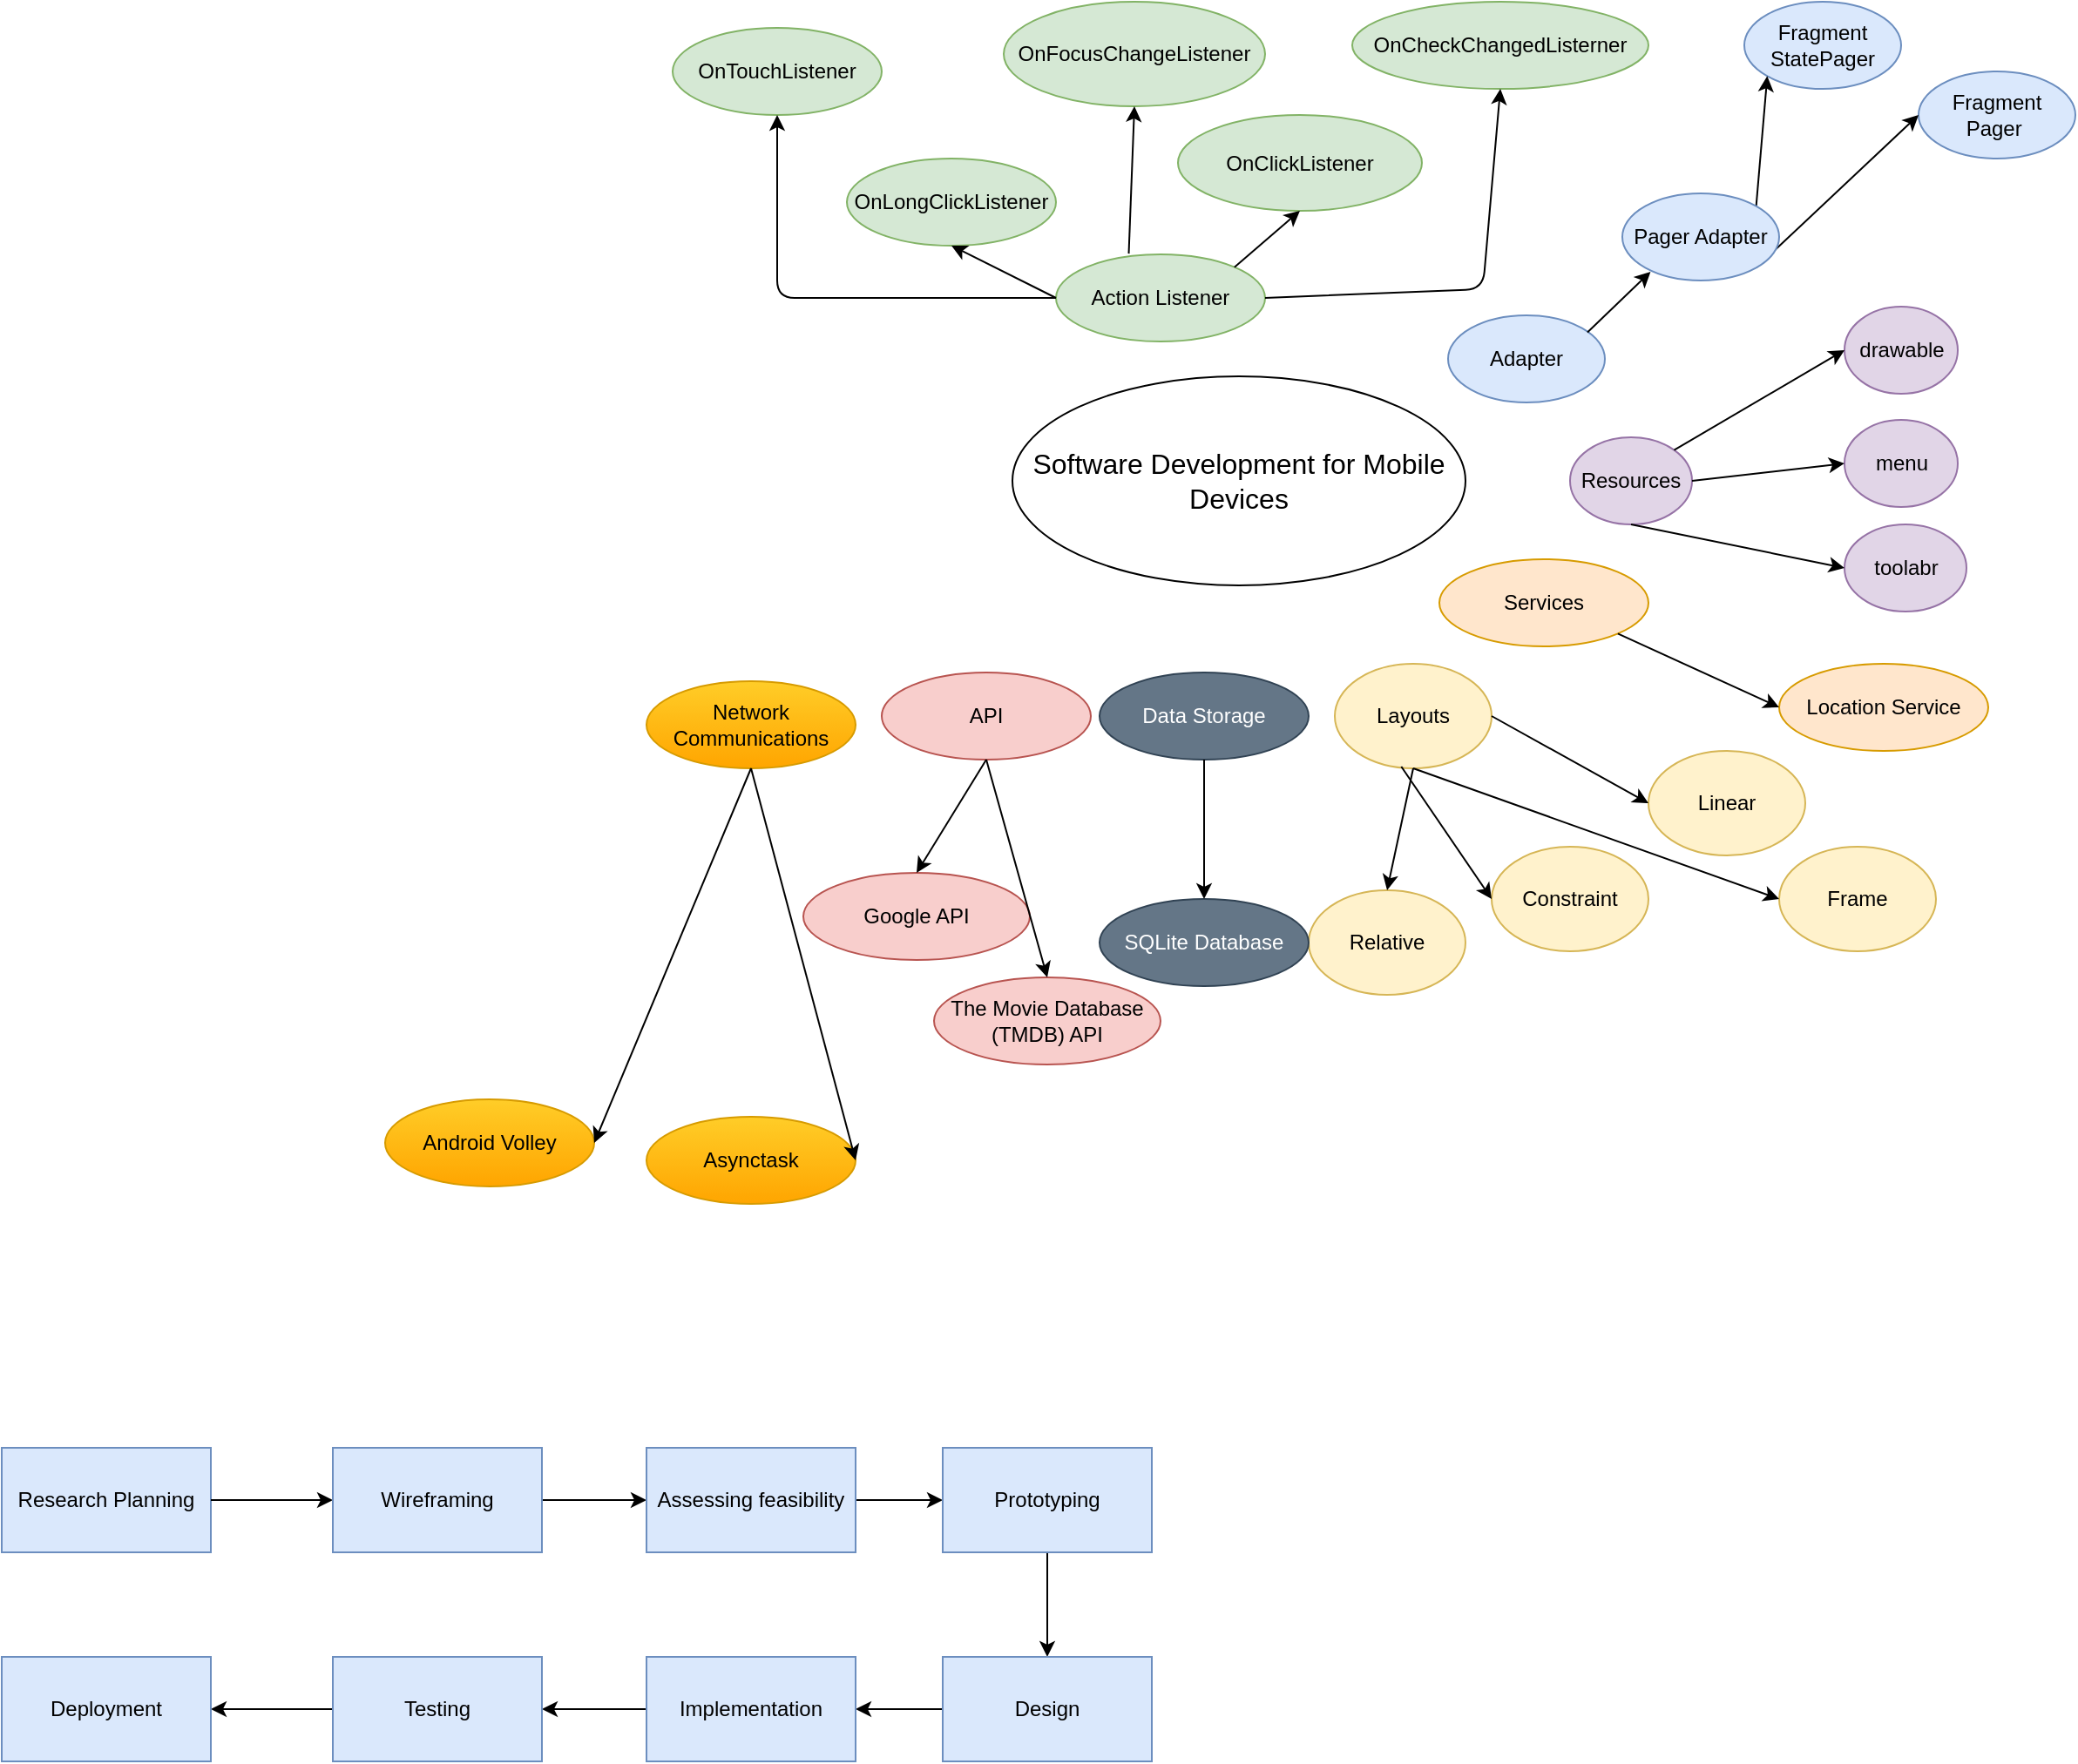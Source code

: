 <mxfile version="13.10.6" type="github">
  <diagram id="_IcGMIGTIdPKFYpLK2mo" name="Page-1">
    <mxGraphModel dx="1673" dy="934" grid="1" gridSize="10" guides="1" tooltips="1" connect="1" arrows="1" fold="1" page="1" pageScale="1" pageWidth="850" pageHeight="1100" math="0" shadow="0">
      <root>
        <mxCell id="0" />
        <mxCell id="1" parent="0" />
        <mxCell id="GZ2_ms9fhdKO5eDh5p_e-1" value="&lt;font style=&quot;font-size: 16px&quot;&gt;Software Development for Mobile Devices&lt;/font&gt;" style="ellipse;whiteSpace=wrap;html=1;" parent="1" vertex="1">
          <mxGeometry x="680" y="265" width="260" height="120" as="geometry" />
        </mxCell>
        <mxCell id="vNKZ11IszwrZXHyL2043-1" value="Research Planning" style="rounded=0;whiteSpace=wrap;html=1;fillColor=#dae8fc;strokeColor=#6c8ebf;" vertex="1" parent="1">
          <mxGeometry x="100" y="880" width="120" height="60" as="geometry" />
        </mxCell>
        <mxCell id="vNKZ11IszwrZXHyL2043-2" value="" style="endArrow=classic;html=1;exitX=1;exitY=0.5;exitDx=0;exitDy=0;" edge="1" parent="1" source="vNKZ11IszwrZXHyL2043-1">
          <mxGeometry width="50" height="50" relative="1" as="geometry">
            <mxPoint x="270" y="930" as="sourcePoint" />
            <mxPoint x="290" y="910" as="targetPoint" />
          </mxGeometry>
        </mxCell>
        <mxCell id="vNKZ11IszwrZXHyL2043-14" value="" style="edgeStyle=orthogonalEdgeStyle;rounded=0;orthogonalLoop=1;jettySize=auto;html=1;" edge="1" parent="1" source="vNKZ11IszwrZXHyL2043-3" target="vNKZ11IszwrZXHyL2043-4">
          <mxGeometry relative="1" as="geometry" />
        </mxCell>
        <mxCell id="vNKZ11IszwrZXHyL2043-3" value="Wireframing" style="rounded=0;whiteSpace=wrap;html=1;fillColor=#dae8fc;strokeColor=#6c8ebf;" vertex="1" parent="1">
          <mxGeometry x="290" y="880" width="120" height="60" as="geometry" />
        </mxCell>
        <mxCell id="vNKZ11IszwrZXHyL2043-15" value="" style="edgeStyle=orthogonalEdgeStyle;rounded=0;orthogonalLoop=1;jettySize=auto;html=1;" edge="1" parent="1" source="vNKZ11IszwrZXHyL2043-4" target="vNKZ11IszwrZXHyL2043-5">
          <mxGeometry relative="1" as="geometry" />
        </mxCell>
        <mxCell id="vNKZ11IszwrZXHyL2043-4" value="Assessing feasibility" style="rounded=0;whiteSpace=wrap;html=1;fillColor=#dae8fc;strokeColor=#6c8ebf;" vertex="1" parent="1">
          <mxGeometry x="470" y="880" width="120" height="60" as="geometry" />
        </mxCell>
        <mxCell id="vNKZ11IszwrZXHyL2043-16" value="" style="edgeStyle=orthogonalEdgeStyle;rounded=0;orthogonalLoop=1;jettySize=auto;html=1;" edge="1" parent="1" source="vNKZ11IszwrZXHyL2043-5" target="vNKZ11IszwrZXHyL2043-7">
          <mxGeometry relative="1" as="geometry" />
        </mxCell>
        <mxCell id="vNKZ11IszwrZXHyL2043-5" value="Prototyping" style="rounded=0;whiteSpace=wrap;html=1;fillColor=#dae8fc;strokeColor=#6c8ebf;" vertex="1" parent="1">
          <mxGeometry x="640" y="880" width="120" height="60" as="geometry" />
        </mxCell>
        <mxCell id="vNKZ11IszwrZXHyL2043-17" value="" style="edgeStyle=orthogonalEdgeStyle;rounded=0;orthogonalLoop=1;jettySize=auto;html=1;" edge="1" parent="1" source="vNKZ11IszwrZXHyL2043-7" target="vNKZ11IszwrZXHyL2043-8">
          <mxGeometry relative="1" as="geometry" />
        </mxCell>
        <mxCell id="vNKZ11IszwrZXHyL2043-7" value="Design" style="rounded=0;whiteSpace=wrap;html=1;fillColor=#dae8fc;strokeColor=#6c8ebf;" vertex="1" parent="1">
          <mxGeometry x="640" y="1000" width="120" height="60" as="geometry" />
        </mxCell>
        <mxCell id="vNKZ11IszwrZXHyL2043-18" value="" style="edgeStyle=orthogonalEdgeStyle;rounded=0;orthogonalLoop=1;jettySize=auto;html=1;" edge="1" parent="1" source="vNKZ11IszwrZXHyL2043-8" target="vNKZ11IszwrZXHyL2043-9">
          <mxGeometry relative="1" as="geometry" />
        </mxCell>
        <mxCell id="vNKZ11IszwrZXHyL2043-8" value="Implementation" style="rounded=0;whiteSpace=wrap;html=1;fillColor=#dae8fc;strokeColor=#6c8ebf;" vertex="1" parent="1">
          <mxGeometry x="470" y="1000" width="120" height="60" as="geometry" />
        </mxCell>
        <mxCell id="vNKZ11IszwrZXHyL2043-19" value="" style="edgeStyle=orthogonalEdgeStyle;rounded=0;orthogonalLoop=1;jettySize=auto;html=1;" edge="1" parent="1" source="vNKZ11IszwrZXHyL2043-9" target="vNKZ11IszwrZXHyL2043-10">
          <mxGeometry relative="1" as="geometry" />
        </mxCell>
        <mxCell id="vNKZ11IszwrZXHyL2043-9" value="Testing" style="rounded=0;whiteSpace=wrap;html=1;fillColor=#dae8fc;strokeColor=#6c8ebf;" vertex="1" parent="1">
          <mxGeometry x="290" y="1000" width="120" height="60" as="geometry" />
        </mxCell>
        <mxCell id="vNKZ11IszwrZXHyL2043-10" value="Deployment" style="rounded=0;whiteSpace=wrap;html=1;fillColor=#dae8fc;strokeColor=#6c8ebf;" vertex="1" parent="1">
          <mxGeometry x="100" y="1000" width="120" height="60" as="geometry" />
        </mxCell>
        <mxCell id="vNKZ11IszwrZXHyL2043-20" value="Layouts" style="ellipse;whiteSpace=wrap;html=1;fillColor=#fff2cc;strokeColor=#d6b656;" vertex="1" parent="1">
          <mxGeometry x="865" y="430" width="90" height="60" as="geometry" />
        </mxCell>
        <mxCell id="vNKZ11IszwrZXHyL2043-21" value="Adapter" style="ellipse;whiteSpace=wrap;html=1;fillColor=#dae8fc;strokeColor=#6c8ebf;" vertex="1" parent="1">
          <mxGeometry x="930" y="230" width="90" height="50" as="geometry" />
        </mxCell>
        <mxCell id="vNKZ11IszwrZXHyL2043-22" value="Services" style="ellipse;whiteSpace=wrap;html=1;fillColor=#ffe6cc;strokeColor=#d79b00;" vertex="1" parent="1">
          <mxGeometry x="925" y="370" width="120" height="50" as="geometry" />
        </mxCell>
        <mxCell id="vNKZ11IszwrZXHyL2043-25" value="Action Listener" style="ellipse;whiteSpace=wrap;html=1;fillColor=#d5e8d4;strokeColor=#82b366;" vertex="1" parent="1">
          <mxGeometry x="705" y="195" width="120" height="50" as="geometry" />
        </mxCell>
        <mxCell id="vNKZ11IszwrZXHyL2043-26" value="Relative" style="ellipse;whiteSpace=wrap;html=1;fillColor=#fff2cc;strokeColor=#d6b656;" vertex="1" parent="1">
          <mxGeometry x="850" y="560" width="90" height="60" as="geometry" />
        </mxCell>
        <mxCell id="vNKZ11IszwrZXHyL2043-27" value="Constraint" style="ellipse;whiteSpace=wrap;html=1;fillColor=#fff2cc;strokeColor=#d6b656;" vertex="1" parent="1">
          <mxGeometry x="955" y="535" width="90" height="60" as="geometry" />
        </mxCell>
        <mxCell id="vNKZ11IszwrZXHyL2043-28" value="Linear" style="ellipse;whiteSpace=wrap;html=1;fillColor=#fff2cc;strokeColor=#d6b656;" vertex="1" parent="1">
          <mxGeometry x="1045" y="480" width="90" height="60" as="geometry" />
        </mxCell>
        <mxCell id="vNKZ11IszwrZXHyL2043-29" value="Frame" style="ellipse;whiteSpace=wrap;html=1;fillColor=#fff2cc;strokeColor=#d6b656;" vertex="1" parent="1">
          <mxGeometry x="1120" y="535" width="90" height="60" as="geometry" />
        </mxCell>
        <mxCell id="vNKZ11IszwrZXHyL2043-35" value="" style="endArrow=classic;html=1;exitX=1;exitY=0.5;exitDx=0;exitDy=0;entryX=0;entryY=0.5;entryDx=0;entryDy=0;" edge="1" parent="1" source="vNKZ11IszwrZXHyL2043-20" target="vNKZ11IszwrZXHyL2043-28">
          <mxGeometry width="50" height="50" relative="1" as="geometry">
            <mxPoint x="955" y="545" as="sourcePoint" />
            <mxPoint x="1005" y="545" as="targetPoint" />
          </mxGeometry>
        </mxCell>
        <mxCell id="vNKZ11IszwrZXHyL2043-36" value="" style="endArrow=classic;html=1;exitX=0.5;exitY=1;exitDx=0;exitDy=0;entryX=0;entryY=0.5;entryDx=0;entryDy=0;" edge="1" parent="1" source="vNKZ11IszwrZXHyL2043-20" target="vNKZ11IszwrZXHyL2043-29">
          <mxGeometry width="50" height="50" relative="1" as="geometry">
            <mxPoint x="855" y="635" as="sourcePoint" />
            <mxPoint x="905" y="585" as="targetPoint" />
          </mxGeometry>
        </mxCell>
        <mxCell id="vNKZ11IszwrZXHyL2043-37" value="" style="endArrow=classic;html=1;exitX=0.424;exitY=0.983;exitDx=0;exitDy=0;exitPerimeter=0;entryX=0;entryY=0.5;entryDx=0;entryDy=0;" edge="1" parent="1" source="vNKZ11IszwrZXHyL2043-20" target="vNKZ11IszwrZXHyL2043-27">
          <mxGeometry width="50" height="50" relative="1" as="geometry">
            <mxPoint x="785" y="625" as="sourcePoint" />
            <mxPoint x="835" y="575" as="targetPoint" />
          </mxGeometry>
        </mxCell>
        <mxCell id="vNKZ11IszwrZXHyL2043-39" value="Fragment Pager&amp;nbsp;" style="ellipse;whiteSpace=wrap;html=1;fillColor=#dae8fc;strokeColor=#6c8ebf;" vertex="1" parent="1">
          <mxGeometry x="1200" y="90" width="90" height="50" as="geometry" />
        </mxCell>
        <mxCell id="vNKZ11IszwrZXHyL2043-40" value="Fragment StatePager" style="ellipse;whiteSpace=wrap;html=1;fillColor=#dae8fc;strokeColor=#6c8ebf;" vertex="1" parent="1">
          <mxGeometry x="1100" y="50" width="90" height="50" as="geometry" />
        </mxCell>
        <mxCell id="vNKZ11IszwrZXHyL2043-41" value="" style="endArrow=classic;html=1;exitX=1;exitY=1;exitDx=0;exitDy=0;entryX=0;entryY=0.5;entryDx=0;entryDy=0;" edge="1" parent="1" source="vNKZ11IszwrZXHyL2043-53" target="vNKZ11IszwrZXHyL2043-39">
          <mxGeometry width="50" height="50" relative="1" as="geometry">
            <mxPoint x="1000" y="500" as="sourcePoint" />
            <mxPoint x="1050" y="450" as="targetPoint" />
          </mxGeometry>
        </mxCell>
        <mxCell id="vNKZ11IszwrZXHyL2043-42" value="" style="endArrow=classic;html=1;exitX=1;exitY=0;exitDx=0;exitDy=0;entryX=0;entryY=1;entryDx=0;entryDy=0;" edge="1" parent="1" source="vNKZ11IszwrZXHyL2043-53" target="vNKZ11IszwrZXHyL2043-40">
          <mxGeometry width="50" height="50" relative="1" as="geometry">
            <mxPoint x="1210" y="330" as="sourcePoint" />
            <mxPoint x="1260" y="280" as="targetPoint" />
          </mxGeometry>
        </mxCell>
        <mxCell id="vNKZ11IszwrZXHyL2043-43" value="OnClickListener" style="ellipse;whiteSpace=wrap;html=1;fillColor=#d5e8d4;strokeColor=#82b366;" vertex="1" parent="1">
          <mxGeometry x="775" y="115" width="140" height="55" as="geometry" />
        </mxCell>
        <mxCell id="vNKZ11IszwrZXHyL2043-44" value="OnCheckChangedListerner" style="ellipse;whiteSpace=wrap;html=1;fillColor=#d5e8d4;strokeColor=#82b366;" vertex="1" parent="1">
          <mxGeometry x="875" y="50" width="170" height="50" as="geometry" />
        </mxCell>
        <mxCell id="vNKZ11IszwrZXHyL2043-45" value="OnTouchListener" style="ellipse;whiteSpace=wrap;html=1;fillColor=#d5e8d4;strokeColor=#82b366;" vertex="1" parent="1">
          <mxGeometry x="485" y="65" width="120" height="50" as="geometry" />
        </mxCell>
        <mxCell id="vNKZ11IszwrZXHyL2043-46" value="OnLongClickListener" style="ellipse;whiteSpace=wrap;html=1;fillColor=#d5e8d4;strokeColor=#82b366;" vertex="1" parent="1">
          <mxGeometry x="585" y="140" width="120" height="50" as="geometry" />
        </mxCell>
        <mxCell id="vNKZ11IszwrZXHyL2043-47" value="OnFocusChangeListener" style="ellipse;whiteSpace=wrap;html=1;fillColor=#d5e8d4;strokeColor=#82b366;" vertex="1" parent="1">
          <mxGeometry x="675" y="50" width="150" height="60" as="geometry" />
        </mxCell>
        <mxCell id="vNKZ11IszwrZXHyL2043-48" value="" style="endArrow=classic;html=1;exitX=0;exitY=0.5;exitDx=0;exitDy=0;entryX=0.5;entryY=1;entryDx=0;entryDy=0;" edge="1" parent="1" source="vNKZ11IszwrZXHyL2043-25" target="vNKZ11IszwrZXHyL2043-46">
          <mxGeometry width="50" height="50" relative="1" as="geometry">
            <mxPoint x="705" y="335" as="sourcePoint" />
            <mxPoint x="755" y="285" as="targetPoint" />
          </mxGeometry>
        </mxCell>
        <mxCell id="vNKZ11IszwrZXHyL2043-49" value="" style="endArrow=classic;html=1;entryX=0.5;entryY=1;entryDx=0;entryDy=0;exitX=0;exitY=0.5;exitDx=0;exitDy=0;" edge="1" parent="1" source="vNKZ11IszwrZXHyL2043-25" target="vNKZ11IszwrZXHyL2043-45">
          <mxGeometry width="50" height="50" relative="1" as="geometry">
            <mxPoint x="645" y="325" as="sourcePoint" />
            <mxPoint x="695" y="275" as="targetPoint" />
            <Array as="points">
              <mxPoint x="545" y="220" />
            </Array>
          </mxGeometry>
        </mxCell>
        <mxCell id="vNKZ11IszwrZXHyL2043-50" value="" style="endArrow=classic;html=1;entryX=0.5;entryY=1;entryDx=0;entryDy=0;exitX=1;exitY=0.5;exitDx=0;exitDy=0;" edge="1" parent="1" source="vNKZ11IszwrZXHyL2043-25" target="vNKZ11IszwrZXHyL2043-44">
          <mxGeometry width="50" height="50" relative="1" as="geometry">
            <mxPoint x="705" y="325" as="sourcePoint" />
            <mxPoint x="755" y="275" as="targetPoint" />
            <Array as="points">
              <mxPoint x="950" y="215" />
            </Array>
          </mxGeometry>
        </mxCell>
        <mxCell id="vNKZ11IszwrZXHyL2043-51" value="" style="endArrow=classic;html=1;entryX=0.5;entryY=1;entryDx=0;entryDy=0;exitX=0.348;exitY=-0.009;exitDx=0;exitDy=0;exitPerimeter=0;" edge="1" parent="1" source="vNKZ11IszwrZXHyL2043-25" target="vNKZ11IszwrZXHyL2043-47">
          <mxGeometry width="50" height="50" relative="1" as="geometry">
            <mxPoint x="695" y="315" as="sourcePoint" />
            <mxPoint x="745" y="265" as="targetPoint" />
          </mxGeometry>
        </mxCell>
        <mxCell id="vNKZ11IszwrZXHyL2043-52" value="" style="endArrow=classic;html=1;entryX=0.5;entryY=1;entryDx=0;entryDy=0;exitX=1;exitY=0;exitDx=0;exitDy=0;" edge="1" parent="1" source="vNKZ11IszwrZXHyL2043-25" target="vNKZ11IszwrZXHyL2043-43">
          <mxGeometry width="50" height="50" relative="1" as="geometry">
            <mxPoint x="685" y="295" as="sourcePoint" />
            <mxPoint x="735" y="245" as="targetPoint" />
          </mxGeometry>
        </mxCell>
        <mxCell id="vNKZ11IszwrZXHyL2043-53" value="Pager Adapter" style="ellipse;whiteSpace=wrap;html=1;fillColor=#dae8fc;strokeColor=#6c8ebf;" vertex="1" parent="1">
          <mxGeometry x="1030" y="160" width="90" height="50" as="geometry" />
        </mxCell>
        <mxCell id="vNKZ11IszwrZXHyL2043-54" value="" style="endArrow=classic;html=1;exitX=1;exitY=0;exitDx=0;exitDy=0;entryX=0;entryY=1;entryDx=0;entryDy=0;" edge="1" parent="1">
          <mxGeometry width="50" height="50" relative="1" as="geometry">
            <mxPoint x="1010.004" y="239.739" as="sourcePoint" />
            <mxPoint x="1046.196" y="205.001" as="targetPoint" />
          </mxGeometry>
        </mxCell>
        <mxCell id="vNKZ11IszwrZXHyL2043-55" value="Location Service" style="ellipse;whiteSpace=wrap;html=1;fillColor=#ffe6cc;strokeColor=#d79b00;" vertex="1" parent="1">
          <mxGeometry x="1120" y="430" width="120" height="50" as="geometry" />
        </mxCell>
        <mxCell id="vNKZ11IszwrZXHyL2043-56" value="API" style="ellipse;whiteSpace=wrap;html=1;fillColor=#f8cecc;strokeColor=#b85450;" vertex="1" parent="1">
          <mxGeometry x="605" y="435" width="120" height="50" as="geometry" />
        </mxCell>
        <mxCell id="vNKZ11IszwrZXHyL2043-57" value="Resources" style="ellipse;whiteSpace=wrap;html=1;fillColor=#e1d5e7;strokeColor=#9673a6;" vertex="1" parent="1">
          <mxGeometry x="1000.0" y="300" width="70" height="50" as="geometry" />
        </mxCell>
        <mxCell id="vNKZ11IszwrZXHyL2043-59" value="drawable" style="ellipse;whiteSpace=wrap;html=1;fillColor=#e1d5e7;strokeColor=#9673a6;" vertex="1" parent="1">
          <mxGeometry x="1157.5" y="225" width="65" height="50" as="geometry" />
        </mxCell>
        <mxCell id="vNKZ11IszwrZXHyL2043-60" value="menu" style="ellipse;whiteSpace=wrap;html=1;fillColor=#e1d5e7;strokeColor=#9673a6;" vertex="1" parent="1">
          <mxGeometry x="1157.5" y="290" width="65" height="50" as="geometry" />
        </mxCell>
        <mxCell id="vNKZ11IszwrZXHyL2043-61" value="toolabr" style="ellipse;whiteSpace=wrap;html=1;fillColor=#e1d5e7;strokeColor=#9673a6;" vertex="1" parent="1">
          <mxGeometry x="1157.5" y="350" width="70" height="50" as="geometry" />
        </mxCell>
        <mxCell id="vNKZ11IszwrZXHyL2043-62" value="" style="endArrow=classic;html=1;exitX=1;exitY=1;exitDx=0;exitDy=0;entryX=0;entryY=0.5;entryDx=0;entryDy=0;" edge="1" parent="1" source="vNKZ11IszwrZXHyL2043-22" target="vNKZ11IszwrZXHyL2043-55">
          <mxGeometry width="50" height="50" relative="1" as="geometry">
            <mxPoint x="870" y="640" as="sourcePoint" />
            <mxPoint x="920" y="590" as="targetPoint" />
          </mxGeometry>
        </mxCell>
        <mxCell id="vNKZ11IszwrZXHyL2043-63" value="" style="endArrow=classic;html=1;exitX=1;exitY=0;exitDx=0;exitDy=0;entryX=0;entryY=0.5;entryDx=0;entryDy=0;" edge="1" parent="1" source="vNKZ11IszwrZXHyL2043-57" target="vNKZ11IszwrZXHyL2043-59">
          <mxGeometry width="50" height="50" relative="1" as="geometry">
            <mxPoint x="1375" y="550" as="sourcePoint" />
            <mxPoint x="1425" y="500" as="targetPoint" />
          </mxGeometry>
        </mxCell>
        <mxCell id="vNKZ11IszwrZXHyL2043-64" value="" style="endArrow=classic;html=1;exitX=1;exitY=0.5;exitDx=0;exitDy=0;entryX=0;entryY=0.5;entryDx=0;entryDy=0;" edge="1" parent="1" source="vNKZ11IszwrZXHyL2043-57" target="vNKZ11IszwrZXHyL2043-60">
          <mxGeometry width="50" height="50" relative="1" as="geometry">
            <mxPoint x="1335" y="420" as="sourcePoint" />
            <mxPoint x="1385" y="370" as="targetPoint" />
          </mxGeometry>
        </mxCell>
        <mxCell id="vNKZ11IszwrZXHyL2043-65" value="" style="endArrow=classic;html=1;exitX=0.5;exitY=1;exitDx=0;exitDy=0;entryX=0;entryY=0.5;entryDx=0;entryDy=0;" edge="1" parent="1" source="vNKZ11IszwrZXHyL2043-57" target="vNKZ11IszwrZXHyL2043-61">
          <mxGeometry width="50" height="50" relative="1" as="geometry">
            <mxPoint x="1265" y="470" as="sourcePoint" />
            <mxPoint x="1315" y="420" as="targetPoint" />
          </mxGeometry>
        </mxCell>
        <mxCell id="vNKZ11IszwrZXHyL2043-66" value="Google API" style="ellipse;whiteSpace=wrap;html=1;fillColor=#f8cecc;strokeColor=#b85450;" vertex="1" parent="1">
          <mxGeometry x="560" y="550" width="130" height="50" as="geometry" />
        </mxCell>
        <mxCell id="vNKZ11IszwrZXHyL2043-67" value="The Movie Database (TMDB) API" style="ellipse;whiteSpace=wrap;html=1;fillColor=#f8cecc;strokeColor=#b85450;" vertex="1" parent="1">
          <mxGeometry x="635" y="610" width="130" height="50" as="geometry" />
        </mxCell>
        <mxCell id="vNKZ11IszwrZXHyL2043-69" value="Data Storage" style="ellipse;whiteSpace=wrap;html=1;fillColor=#647687;strokeColor=#314354;fontColor=#ffffff;" vertex="1" parent="1">
          <mxGeometry x="730" y="435" width="120" height="50" as="geometry" />
        </mxCell>
        <mxCell id="vNKZ11IszwrZXHyL2043-70" value="SQLite Database" style="ellipse;whiteSpace=wrap;html=1;fillColor=#647687;strokeColor=#314354;fontColor=#ffffff;" vertex="1" parent="1">
          <mxGeometry x="730" y="565" width="120" height="50" as="geometry" />
        </mxCell>
        <mxCell id="vNKZ11IszwrZXHyL2043-72" value="" style="endArrow=classic;html=1;entryX=0.5;entryY=0;entryDx=0;entryDy=0;exitX=0.5;exitY=1;exitDx=0;exitDy=0;" edge="1" parent="1" source="vNKZ11IszwrZXHyL2043-69" target="vNKZ11IszwrZXHyL2043-70">
          <mxGeometry width="50" height="50" relative="1" as="geometry">
            <mxPoint x="230" y="670" as="sourcePoint" />
            <mxPoint x="280" y="620" as="targetPoint" />
          </mxGeometry>
        </mxCell>
        <mxCell id="vNKZ11IszwrZXHyL2043-75" value="Network Communications" style="ellipse;whiteSpace=wrap;html=1;fillColor=#ffcd28;strokeColor=#d79b00;gradientColor=#ffa500;" vertex="1" parent="1">
          <mxGeometry x="470" y="440" width="120" height="50" as="geometry" />
        </mxCell>
        <mxCell id="vNKZ11IszwrZXHyL2043-76" value="Android Volley" style="ellipse;whiteSpace=wrap;html=1;fillColor=#ffcd28;strokeColor=#d79b00;gradientColor=#ffa500;" vertex="1" parent="1">
          <mxGeometry x="320" y="680" width="120" height="50" as="geometry" />
        </mxCell>
        <mxCell id="vNKZ11IszwrZXHyL2043-77" value="Asynctask" style="ellipse;whiteSpace=wrap;html=1;fillColor=#ffcd28;strokeColor=#d79b00;gradientColor=#ffa500;" vertex="1" parent="1">
          <mxGeometry x="470" y="690" width="120" height="50" as="geometry" />
        </mxCell>
        <mxCell id="vNKZ11IszwrZXHyL2043-78" value="" style="endArrow=classic;html=1;exitX=0.5;exitY=1;exitDx=0;exitDy=0;entryX=0.5;entryY=0;entryDx=0;entryDy=0;" edge="1" parent="1" source="vNKZ11IszwrZXHyL2043-56" target="vNKZ11IszwrZXHyL2043-66">
          <mxGeometry width="50" height="50" relative="1" as="geometry">
            <mxPoint x="290" y="520" as="sourcePoint" />
            <mxPoint x="340" y="470" as="targetPoint" />
          </mxGeometry>
        </mxCell>
        <mxCell id="vNKZ11IszwrZXHyL2043-79" value="" style="endArrow=classic;html=1;exitX=0.5;exitY=1;exitDx=0;exitDy=0;entryX=0.5;entryY=0;entryDx=0;entryDy=0;" edge="1" parent="1" source="vNKZ11IszwrZXHyL2043-56" target="vNKZ11IszwrZXHyL2043-67">
          <mxGeometry width="50" height="50" relative="1" as="geometry">
            <mxPoint x="630" y="650" as="sourcePoint" />
            <mxPoint x="680" y="600" as="targetPoint" />
          </mxGeometry>
        </mxCell>
        <mxCell id="vNKZ11IszwrZXHyL2043-80" value="" style="endArrow=classic;html=1;entryX=1;entryY=0.5;entryDx=0;entryDy=0;exitX=0.5;exitY=1;exitDx=0;exitDy=0;" edge="1" parent="1" source="vNKZ11IszwrZXHyL2043-75" target="vNKZ11IszwrZXHyL2043-76">
          <mxGeometry width="50" height="50" relative="1" as="geometry">
            <mxPoint x="110" y="480" as="sourcePoint" />
            <mxPoint x="160" y="430" as="targetPoint" />
          </mxGeometry>
        </mxCell>
        <mxCell id="vNKZ11IszwrZXHyL2043-81" value="" style="endArrow=classic;html=1;entryX=1;entryY=0.5;entryDx=0;entryDy=0;exitX=0.5;exitY=1;exitDx=0;exitDy=0;" edge="1" parent="1" source="vNKZ11IszwrZXHyL2043-75" target="vNKZ11IszwrZXHyL2043-77">
          <mxGeometry width="50" height="50" relative="1" as="geometry">
            <mxPoint x="100" y="510" as="sourcePoint" />
            <mxPoint x="150" y="460" as="targetPoint" />
          </mxGeometry>
        </mxCell>
        <mxCell id="vNKZ11IszwrZXHyL2043-86" value="" style="endArrow=classic;html=1;exitX=0.5;exitY=1;exitDx=0;exitDy=0;entryX=0.5;entryY=0;entryDx=0;entryDy=0;" edge="1" parent="1" source="vNKZ11IszwrZXHyL2043-20" target="vNKZ11IszwrZXHyL2043-26">
          <mxGeometry width="50" height="50" relative="1" as="geometry">
            <mxPoint x="800" y="520" as="sourcePoint" />
            <mxPoint x="850" y="470" as="targetPoint" />
          </mxGeometry>
        </mxCell>
      </root>
    </mxGraphModel>
  </diagram>
</mxfile>
